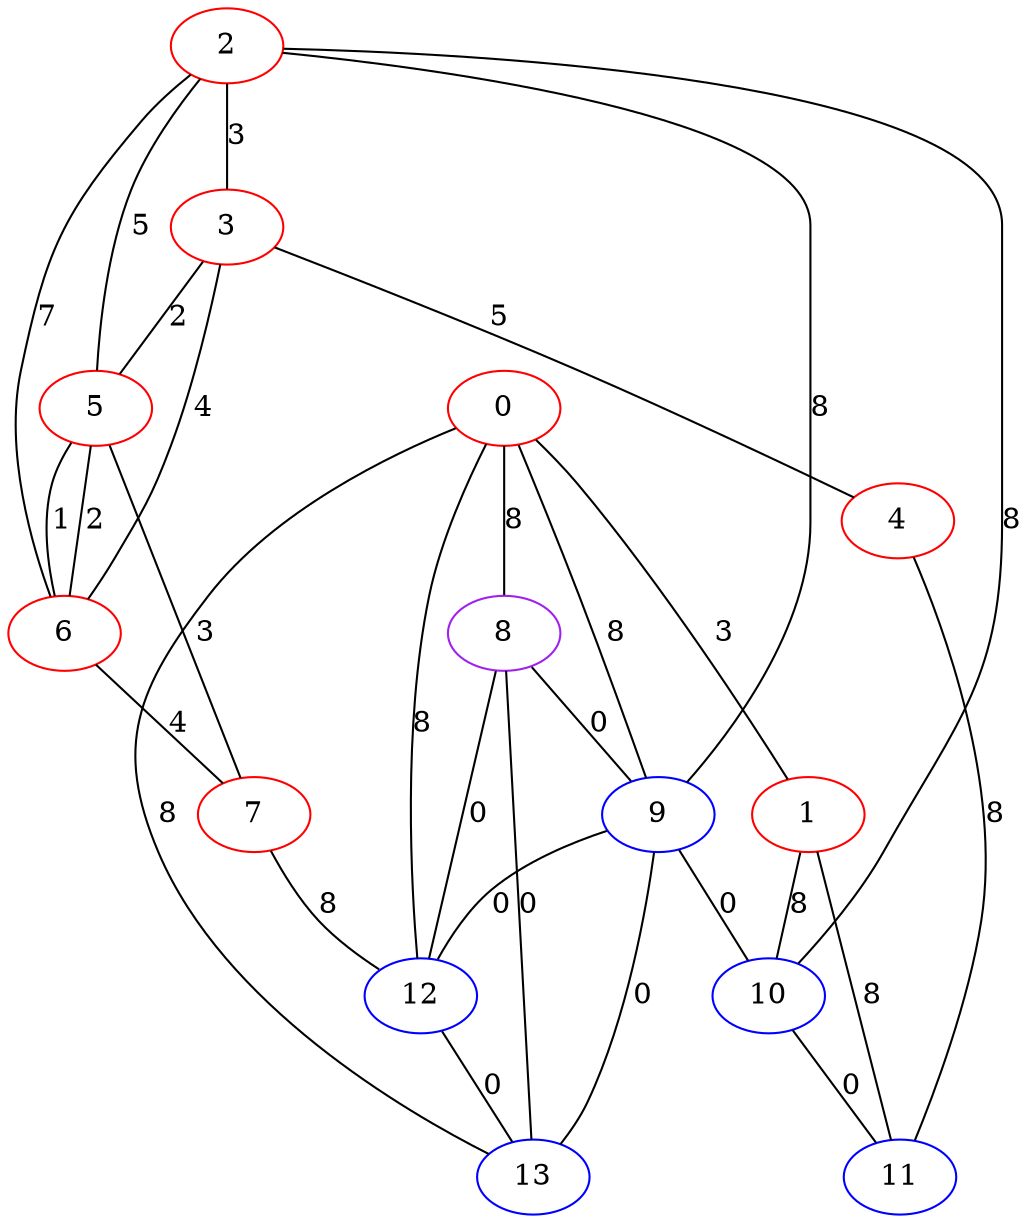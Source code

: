 graph "" {
0 [color=red, weight=1];
1 [color=red, weight=1];
2 [color=red, weight=1];
3 [color=red, weight=1];
4 [color=red, weight=1];
5 [color=red, weight=1];
6 [color=red, weight=1];
7 [color=red, weight=1];
8 [color=purple, weight=4];
9 [color=blue, weight=3];
10 [color=blue, weight=3];
11 [color=blue, weight=3];
12 [color=blue, weight=3];
13 [color=blue, weight=3];
0 -- 8  [key=0, label=8];
0 -- 1  [key=0, label=3];
0 -- 12  [key=0, label=8];
0 -- 13  [key=0, label=8];
0 -- 9  [key=0, label=8];
1 -- 10  [key=0, label=8];
1 -- 11  [key=0, label=8];
2 -- 9  [key=0, label=8];
2 -- 10  [key=0, label=8];
2 -- 3  [key=0, label=3];
2 -- 5  [key=0, label=5];
2 -- 6  [key=0, label=7];
3 -- 4  [key=0, label=5];
3 -- 5  [key=0, label=2];
3 -- 6  [key=0, label=4];
4 -- 11  [key=0, label=8];
5 -- 6  [key=0, label=1];
5 -- 6  [key=1, label=2];
5 -- 7  [key=0, label=3];
6 -- 7  [key=0, label=4];
7 -- 12  [key=0, label=8];
8 -- 9  [key=0, label=0];
8 -- 12  [key=0, label=0];
8 -- 13  [key=0, label=0];
9 -- 10  [key=0, label=0];
9 -- 12  [key=0, label=0];
9 -- 13  [key=0, label=0];
10 -- 11  [key=0, label=0];
12 -- 13  [key=0, label=0];
}
